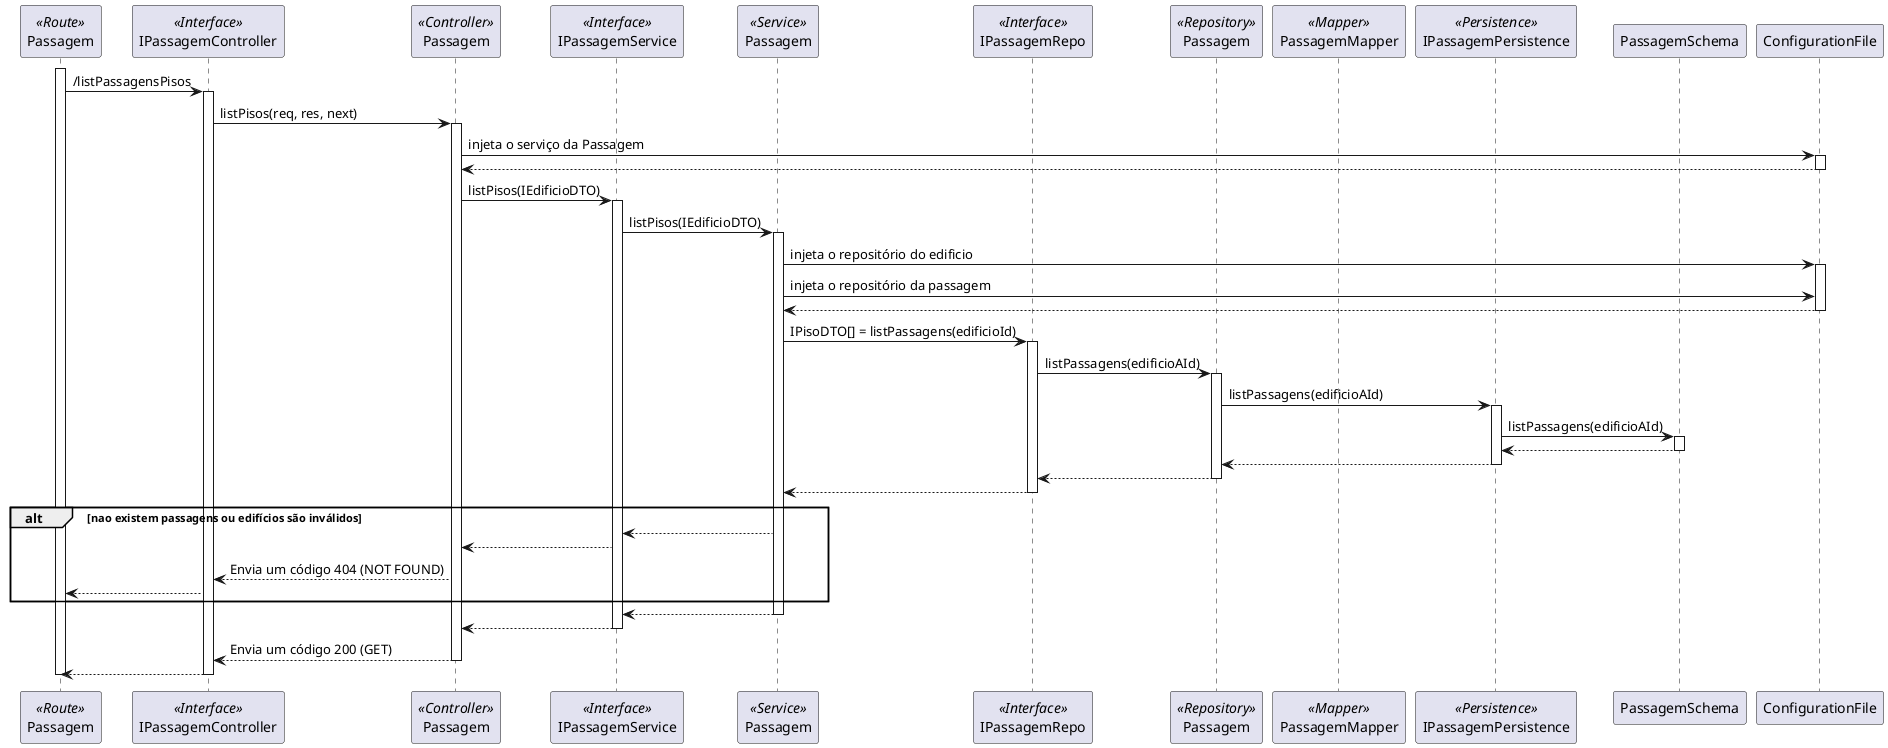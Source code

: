 @startuml sd

participant Passagem as route <<Route>>
participant IPassagemController as ictrl <<Interface>>
participant Passagem as ctrl <<Controller>>
participant IPassagemService as isvc <<Interface>>
participant Passagem as svc <<Service>>
participant IPassagemRepo as irepo <<Interface>>
participant Passagem as repo <<Repository>>
participant PassagemMapper as mapper <<Mapper>>
participant IPassagemPersistence as ischema <<Persistence>>
participant PassagemSchema as schema
participant ConfigurationFile as conf


activate route
route -> ictrl : /listPassagensPisos
activate ictrl
ictrl -> ctrl : listPisos(req, res, next)
activate ctrl
ctrl -> conf : injeta o serviço da Passagem
activate conf
conf --> ctrl
deactivate conf
ctrl -> isvc : listPisos(IEdificioDTO)
activate isvc
isvc -> svc : listPisos(IEdificioDTO)
activate svc
svc -> conf : injeta o repositório do edificio
activate conf
svc -> conf : injeta o repositório da passagem
conf --> svc
deactivate conf
svc -> irepo : IPisoDTO[] = listPassagens(edificioId)
activate irepo
irepo -> repo : listPassagens(edificioAId)
activate repo
repo -> ischema : listPassagens(edificioAId)
activate ischema
ischema -> schema : listPassagens(edificioAId)
activate schema
schema --> ischema
deactivate schema
ischema --> repo
deactivate ischema
repo --> irepo
deactivate repo
irepo --> svc
deactivate irepo
alt nao existem passagens ou edifícios são inválidos
    svc --> isvc
    'deactivate svc
    isvc --> ctrl
    'deactivate isvc
    ctrl --> ictrl : Envia um código 404 (NOT FOUND)
    'deactivate ctrl
    ictrl --> route
end
svc --> isvc
deactivate svc
isvc --> ctrl
deactivate isvc
ctrl --> ictrl : Envia um código 200 (GET)

deactivate ctrl
ictrl --> route
deactivate ictrl
deactivate route

@enduml